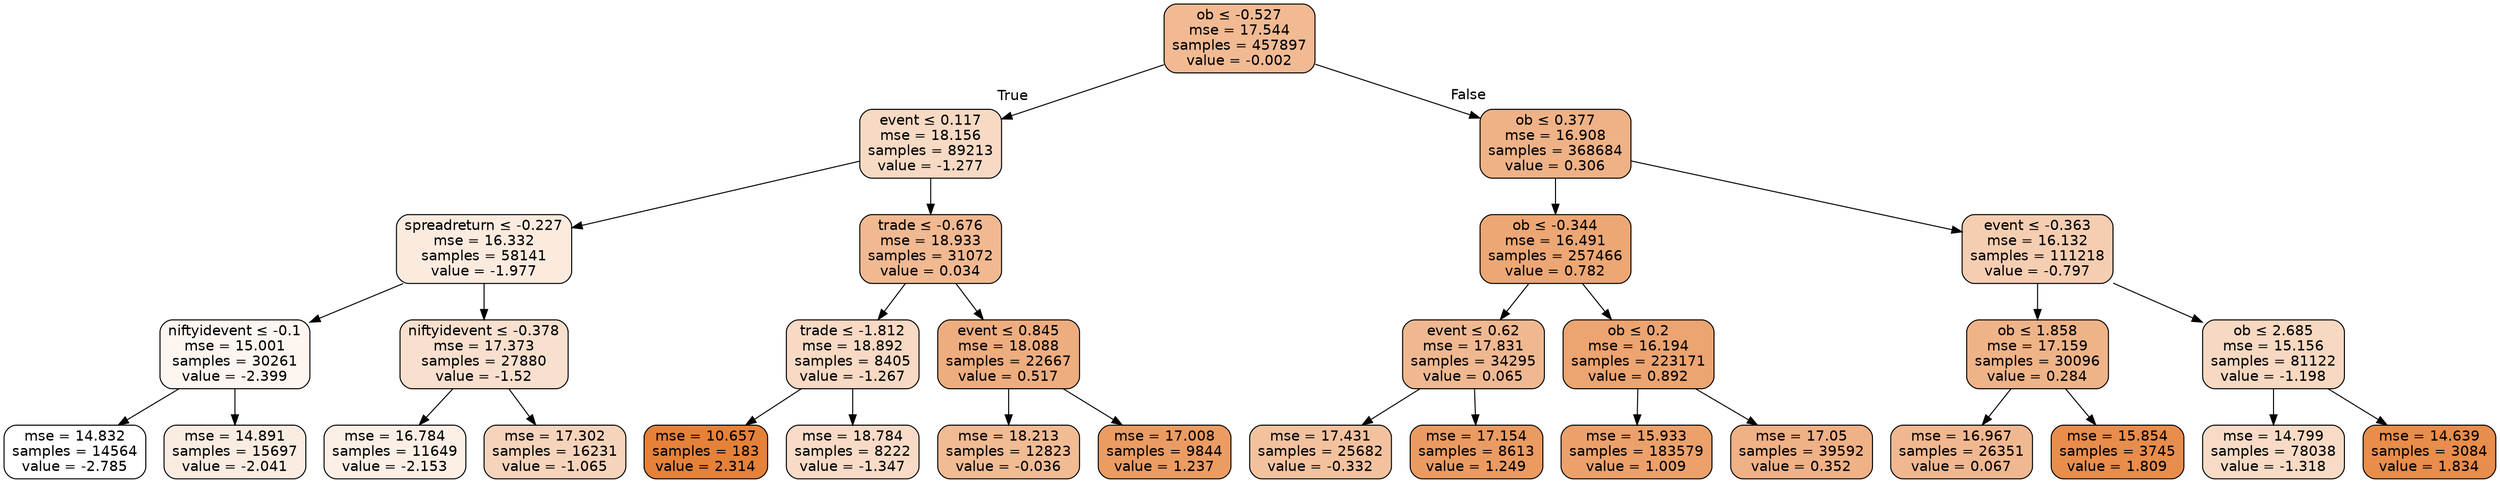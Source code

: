 digraph Tree {
node [shape=box, style="filled, rounded", color="black", fontname=helvetica] ;
edge [fontname=helvetica] ;
0 [label=<ob &le; -0.527<br/>mse = 17.544<br/>samples = 457897<br/>value = -0.002>, fillcolor="#e581398b"] ;
1 [label=<event &le; 0.117<br/>mse = 18.156<br/>samples = 89213<br/>value = -1.277>, fillcolor="#e581394b"] ;
0 -> 1 [labeldistance=2.5, labelangle=45, headlabel="True"] ;
2 [label=<spreadreturn &le; -0.227<br/>mse = 16.332<br/>samples = 58141<br/>value = -1.977>, fillcolor="#e5813928"] ;
1 -> 2 ;
3 [label=<niftyidevent &le; -0.1<br/>mse = 15.001<br/>samples = 30261<br/>value = -2.399>, fillcolor="#e5813913"] ;
2 -> 3 ;
4 [label=<mse = 14.832<br/>samples = 14564<br/>value = -2.785>, fillcolor="#e5813900"] ;
3 -> 4 ;
5 [label=<mse = 14.891<br/>samples = 15697<br/>value = -2.041>, fillcolor="#e5813925"] ;
3 -> 5 ;
6 [label=<niftyidevent &le; -0.378<br/>mse = 17.373<br/>samples = 27880<br/>value = -1.52>, fillcolor="#e581393f"] ;
2 -> 6 ;
7 [label=<mse = 16.784<br/>samples = 11649<br/>value = -2.153>, fillcolor="#e5813920"] ;
6 -> 7 ;
8 [label=<mse = 17.302<br/>samples = 16231<br/>value = -1.065>, fillcolor="#e5813956"] ;
6 -> 8 ;
9 [label=<trade &le; -0.676<br/>mse = 18.933<br/>samples = 31072<br/>value = 0.034>, fillcolor="#e581398d"] ;
1 -> 9 ;
10 [label=<trade &le; -1.812<br/>mse = 18.892<br/>samples = 8405<br/>value = -1.267>, fillcolor="#e581394c"] ;
9 -> 10 ;
11 [label=<mse = 10.657<br/>samples = 183<br/>value = 2.314>, fillcolor="#e58139ff"] ;
10 -> 11 ;
12 [label=<mse = 18.784<br/>samples = 8222<br/>value = -1.347>, fillcolor="#e5813948"] ;
10 -> 12 ;
13 [label=<event &le; 0.845<br/>mse = 18.088<br/>samples = 22667<br/>value = 0.517>, fillcolor="#e58139a5"] ;
9 -> 13 ;
14 [label=<mse = 18.213<br/>samples = 12823<br/>value = -0.036>, fillcolor="#e5813989"] ;
13 -> 14 ;
15 [label=<mse = 17.008<br/>samples = 9844<br/>value = 1.237>, fillcolor="#e58139c9"] ;
13 -> 15 ;
16 [label=<ob &le; 0.377<br/>mse = 16.908<br/>samples = 368684<br/>value = 0.306>, fillcolor="#e581399b"] ;
0 -> 16 [labeldistance=2.5, labelangle=-45, headlabel="False"] ;
17 [label=<ob &le; -0.344<br/>mse = 16.491<br/>samples = 257466<br/>value = 0.782>, fillcolor="#e58139b2"] ;
16 -> 17 ;
18 [label=<event &le; 0.62<br/>mse = 17.831<br/>samples = 34295<br/>value = 0.065>, fillcolor="#e581398f"] ;
17 -> 18 ;
19 [label=<mse = 17.431<br/>samples = 25682<br/>value = -0.332>, fillcolor="#e581397b"] ;
18 -> 19 ;
20 [label=<mse = 17.154<br/>samples = 8613<br/>value = 1.249>, fillcolor="#e58139ca"] ;
18 -> 20 ;
21 [label=<ob &le; 0.2<br/>mse = 16.194<br/>samples = 223171<br/>value = 0.892>, fillcolor="#e58139b8"] ;
17 -> 21 ;
22 [label=<mse = 15.933<br/>samples = 183579<br/>value = 1.009>, fillcolor="#e58139be"] ;
21 -> 22 ;
23 [label=<mse = 17.05<br/>samples = 39592<br/>value = 0.352>, fillcolor="#e581399d"] ;
21 -> 23 ;
24 [label=<event &le; -0.363<br/>mse = 16.132<br/>samples = 111218<br/>value = -0.797>, fillcolor="#e5813963"] ;
16 -> 24 ;
25 [label=<ob &le; 1.858<br/>mse = 17.159<br/>samples = 30096<br/>value = 0.284>, fillcolor="#e5813999"] ;
24 -> 25 ;
26 [label=<mse = 16.967<br/>samples = 26351<br/>value = 0.067>, fillcolor="#e581398f"] ;
25 -> 26 ;
27 [label=<mse = 15.854<br/>samples = 3745<br/>value = 1.809>, fillcolor="#e58139e6"] ;
25 -> 27 ;
28 [label=<ob &le; 2.685<br/>mse = 15.156<br/>samples = 81122<br/>value = -1.198>, fillcolor="#e581394f"] ;
24 -> 28 ;
29 [label=<mse = 14.799<br/>samples = 78038<br/>value = -1.318>, fillcolor="#e5813949"] ;
28 -> 29 ;
30 [label=<mse = 14.639<br/>samples = 3084<br/>value = 1.834>, fillcolor="#e58139e7"] ;
28 -> 30 ;
}